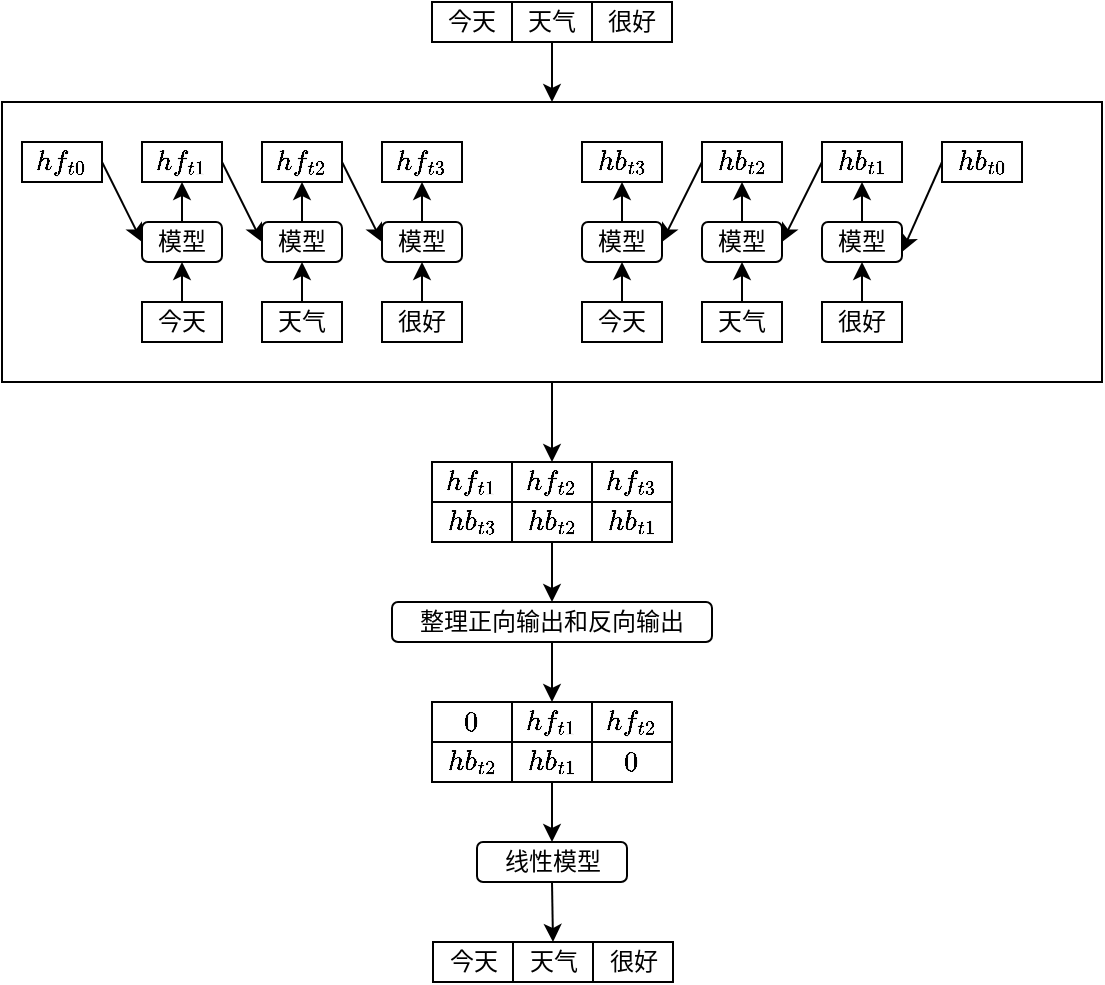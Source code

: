 <mxfile version="12.9.3" type="device"><diagram id="3kkAwIj2msCSOvZvcP21" name="Page-1"><mxGraphModel dx="946" dy="598" grid="1" gridSize="10" guides="1" tooltips="1" connect="1" arrows="1" fold="1" page="1" pageScale="1" pageWidth="850" pageHeight="1100" math="1" shadow="0"><root><mxCell id="0"/><mxCell id="1" parent="0"/><mxCell id="BcgFkGC07Y1CQ-mYwDGn-135" style="edgeStyle=none;rounded=0;orthogonalLoop=1;jettySize=auto;html=1;exitX=0.5;exitY=1;exitDx=0;exitDy=0;entryX=0.5;entryY=0;entryDx=0;entryDy=0;" edge="1" parent="1" source="BcgFkGC07Y1CQ-mYwDGn-136" target="BcgFkGC07Y1CQ-mYwDGn-176"><mxGeometry relative="1" as="geometry"/></mxCell><mxCell id="BcgFkGC07Y1CQ-mYwDGn-136" value="" style="rounded=0;whiteSpace=wrap;html=1;align=left;" vertex="1" parent="1"><mxGeometry x="80" y="530" width="550" height="140" as="geometry"/></mxCell><mxCell id="BcgFkGC07Y1CQ-mYwDGn-137" style="edgeStyle=orthogonalEdgeStyle;rounded=0;orthogonalLoop=1;jettySize=auto;html=1;exitX=0.5;exitY=0;exitDx=0;exitDy=0;entryX=0.5;entryY=1;entryDx=0;entryDy=0;" edge="1" parent="1" source="BcgFkGC07Y1CQ-mYwDGn-138" target="BcgFkGC07Y1CQ-mYwDGn-140"><mxGeometry relative="1" as="geometry"/></mxCell><mxCell id="BcgFkGC07Y1CQ-mYwDGn-138" value="&lt;span style=&quot;white-space: normal&quot;&gt;今天&lt;/span&gt;" style="rounded=0;whiteSpace=wrap;html=1;" vertex="1" parent="1"><mxGeometry x="150" y="630" width="40" height="20" as="geometry"/></mxCell><mxCell id="BcgFkGC07Y1CQ-mYwDGn-139" style="edgeStyle=orthogonalEdgeStyle;rounded=0;orthogonalLoop=1;jettySize=auto;html=1;exitX=0.5;exitY=0;exitDx=0;exitDy=0;entryX=0.5;entryY=1;entryDx=0;entryDy=0;" edge="1" parent="1" source="BcgFkGC07Y1CQ-mYwDGn-140" target="BcgFkGC07Y1CQ-mYwDGn-146"><mxGeometry relative="1" as="geometry"/></mxCell><mxCell id="BcgFkGC07Y1CQ-mYwDGn-140" value="模型" style="rounded=1;whiteSpace=wrap;html=1;" vertex="1" parent="1"><mxGeometry x="150" y="590" width="40" height="20" as="geometry"/></mxCell><mxCell id="BcgFkGC07Y1CQ-mYwDGn-141" style="edgeStyle=none;rounded=0;orthogonalLoop=1;jettySize=auto;html=1;exitX=0.5;exitY=0;exitDx=0;exitDy=0;entryX=0.5;entryY=1;entryDx=0;entryDy=0;" edge="1" parent="1" source="BcgFkGC07Y1CQ-mYwDGn-142" target="BcgFkGC07Y1CQ-mYwDGn-144"><mxGeometry relative="1" as="geometry"/></mxCell><mxCell id="BcgFkGC07Y1CQ-mYwDGn-142" value="&lt;span style=&quot;white-space: normal&quot;&gt;天气&lt;/span&gt;" style="rounded=0;whiteSpace=wrap;html=1;" vertex="1" parent="1"><mxGeometry x="210" y="630" width="40" height="20" as="geometry"/></mxCell><mxCell id="BcgFkGC07Y1CQ-mYwDGn-143" style="edgeStyle=none;rounded=0;orthogonalLoop=1;jettySize=auto;html=1;exitX=0.5;exitY=0;exitDx=0;exitDy=0;entryX=0.5;entryY=1;entryDx=0;entryDy=0;" edge="1" parent="1" source="BcgFkGC07Y1CQ-mYwDGn-144" target="BcgFkGC07Y1CQ-mYwDGn-148"><mxGeometry relative="1" as="geometry"/></mxCell><mxCell id="BcgFkGC07Y1CQ-mYwDGn-144" value="模型" style="rounded=1;whiteSpace=wrap;html=1;" vertex="1" parent="1"><mxGeometry x="210" y="590" width="40" height="20" as="geometry"/></mxCell><mxCell id="BcgFkGC07Y1CQ-mYwDGn-145" style="edgeStyle=none;rounded=0;orthogonalLoop=1;jettySize=auto;html=1;exitX=1;exitY=0.5;exitDx=0;exitDy=0;entryX=0;entryY=0.5;entryDx=0;entryDy=0;" edge="1" parent="1" source="BcgFkGC07Y1CQ-mYwDGn-146" target="BcgFkGC07Y1CQ-mYwDGn-144"><mxGeometry relative="1" as="geometry"/></mxCell><mxCell id="BcgFkGC07Y1CQ-mYwDGn-146" value="`hf_(t1)`" style="rounded=0;whiteSpace=wrap;html=1;" vertex="1" parent="1"><mxGeometry x="150" y="550" width="40" height="20" as="geometry"/></mxCell><mxCell id="BcgFkGC07Y1CQ-mYwDGn-147" style="edgeStyle=none;rounded=0;orthogonalLoop=1;jettySize=auto;html=1;exitX=1;exitY=0.5;exitDx=0;exitDy=0;entryX=0;entryY=0.5;entryDx=0;entryDy=0;" edge="1" parent="1" source="BcgFkGC07Y1CQ-mYwDGn-148" target="BcgFkGC07Y1CQ-mYwDGn-154"><mxGeometry relative="1" as="geometry"/></mxCell><mxCell id="BcgFkGC07Y1CQ-mYwDGn-148" value="`hf_(t2)`" style="rounded=0;whiteSpace=wrap;html=1;" vertex="1" parent="1"><mxGeometry x="210" y="550" width="40" height="20" as="geometry"/></mxCell><mxCell id="BcgFkGC07Y1CQ-mYwDGn-149" style="rounded=0;orthogonalLoop=1;jettySize=auto;html=1;exitX=1;exitY=0.5;exitDx=0;exitDy=0;entryX=0;entryY=0.5;entryDx=0;entryDy=0;" edge="1" parent="1" source="BcgFkGC07Y1CQ-mYwDGn-150" target="BcgFkGC07Y1CQ-mYwDGn-140"><mxGeometry relative="1" as="geometry"/></mxCell><mxCell id="BcgFkGC07Y1CQ-mYwDGn-150" value="`hf_(t0)`" style="rounded=0;whiteSpace=wrap;html=1;" vertex="1" parent="1"><mxGeometry x="90" y="550" width="40" height="20" as="geometry"/></mxCell><mxCell id="BcgFkGC07Y1CQ-mYwDGn-151" style="edgeStyle=none;rounded=0;orthogonalLoop=1;jettySize=auto;html=1;exitX=0.5;exitY=0;exitDx=0;exitDy=0;entryX=0.5;entryY=1;entryDx=0;entryDy=0;" edge="1" parent="1" source="BcgFkGC07Y1CQ-mYwDGn-152" target="BcgFkGC07Y1CQ-mYwDGn-154"><mxGeometry relative="1" as="geometry"/></mxCell><mxCell id="BcgFkGC07Y1CQ-mYwDGn-152" value="&lt;span style=&quot;white-space: normal&quot;&gt;很好&lt;/span&gt;" style="rounded=0;whiteSpace=wrap;html=1;" vertex="1" parent="1"><mxGeometry x="270" y="630" width="40" height="20" as="geometry"/></mxCell><mxCell id="BcgFkGC07Y1CQ-mYwDGn-153" style="edgeStyle=none;rounded=0;orthogonalLoop=1;jettySize=auto;html=1;exitX=0.5;exitY=0;exitDx=0;exitDy=0;entryX=0.5;entryY=1;entryDx=0;entryDy=0;" edge="1" parent="1" source="BcgFkGC07Y1CQ-mYwDGn-154" target="BcgFkGC07Y1CQ-mYwDGn-155"><mxGeometry relative="1" as="geometry"/></mxCell><mxCell id="BcgFkGC07Y1CQ-mYwDGn-154" value="模型" style="rounded=1;whiteSpace=wrap;html=1;" vertex="1" parent="1"><mxGeometry x="270" y="590" width="40" height="20" as="geometry"/></mxCell><mxCell id="BcgFkGC07Y1CQ-mYwDGn-155" value="`hf_(t3)`" style="rounded=0;whiteSpace=wrap;html=1;" vertex="1" parent="1"><mxGeometry x="270" y="550" width="40" height="20" as="geometry"/></mxCell><mxCell id="BcgFkGC07Y1CQ-mYwDGn-156" style="edgeStyle=orthogonalEdgeStyle;rounded=0;orthogonalLoop=1;jettySize=auto;html=1;exitX=0.5;exitY=0;exitDx=0;exitDy=0;entryX=0.5;entryY=1;entryDx=0;entryDy=0;" edge="1" parent="1" source="BcgFkGC07Y1CQ-mYwDGn-157" target="BcgFkGC07Y1CQ-mYwDGn-159"><mxGeometry relative="1" as="geometry"/></mxCell><mxCell id="BcgFkGC07Y1CQ-mYwDGn-157" value="&lt;span style=&quot;white-space: normal&quot;&gt;今天&lt;/span&gt;" style="rounded=0;whiteSpace=wrap;html=1;" vertex="1" parent="1"><mxGeometry x="370" y="630" width="40" height="20" as="geometry"/></mxCell><mxCell id="BcgFkGC07Y1CQ-mYwDGn-158" style="edgeStyle=orthogonalEdgeStyle;rounded=0;orthogonalLoop=1;jettySize=auto;html=1;exitX=0.5;exitY=0;exitDx=0;exitDy=0;entryX=0.5;entryY=1;entryDx=0;entryDy=0;" edge="1" parent="1" source="BcgFkGC07Y1CQ-mYwDGn-159" target="BcgFkGC07Y1CQ-mYwDGn-164"><mxGeometry relative="1" as="geometry"/></mxCell><mxCell id="BcgFkGC07Y1CQ-mYwDGn-159" value="模型" style="rounded=1;whiteSpace=wrap;html=1;" vertex="1" parent="1"><mxGeometry x="370" y="590" width="40" height="20" as="geometry"/></mxCell><mxCell id="BcgFkGC07Y1CQ-mYwDGn-160" style="edgeStyle=none;rounded=0;orthogonalLoop=1;jettySize=auto;html=1;exitX=0.5;exitY=0;exitDx=0;exitDy=0;entryX=0.5;entryY=1;entryDx=0;entryDy=0;" edge="1" parent="1" source="BcgFkGC07Y1CQ-mYwDGn-161" target="BcgFkGC07Y1CQ-mYwDGn-163"><mxGeometry relative="1" as="geometry"/></mxCell><mxCell id="BcgFkGC07Y1CQ-mYwDGn-161" value="&lt;span style=&quot;white-space: normal&quot;&gt;天气&lt;/span&gt;" style="rounded=0;whiteSpace=wrap;html=1;" vertex="1" parent="1"><mxGeometry x="430" y="630" width="40" height="20" as="geometry"/></mxCell><mxCell id="BcgFkGC07Y1CQ-mYwDGn-162" style="edgeStyle=none;rounded=0;orthogonalLoop=1;jettySize=auto;html=1;exitX=0.5;exitY=0;exitDx=0;exitDy=0;entryX=0.5;entryY=1;entryDx=0;entryDy=0;" edge="1" parent="1" source="BcgFkGC07Y1CQ-mYwDGn-163" target="BcgFkGC07Y1CQ-mYwDGn-166"><mxGeometry relative="1" as="geometry"/></mxCell><mxCell id="BcgFkGC07Y1CQ-mYwDGn-163" value="模型" style="rounded=1;whiteSpace=wrap;html=1;" vertex="1" parent="1"><mxGeometry x="430" y="590" width="40" height="20" as="geometry"/></mxCell><mxCell id="BcgFkGC07Y1CQ-mYwDGn-164" value="`hb_(t3)`" style="rounded=0;whiteSpace=wrap;html=1;" vertex="1" parent="1"><mxGeometry x="370" y="550" width="40" height="20" as="geometry"/></mxCell><mxCell id="BcgFkGC07Y1CQ-mYwDGn-165" style="edgeStyle=none;rounded=0;orthogonalLoop=1;jettySize=auto;html=1;exitX=0;exitY=0.5;exitDx=0;exitDy=0;entryX=1;entryY=0.5;entryDx=0;entryDy=0;" edge="1" parent="1" source="BcgFkGC07Y1CQ-mYwDGn-166" target="BcgFkGC07Y1CQ-mYwDGn-159"><mxGeometry relative="1" as="geometry"/></mxCell><mxCell id="BcgFkGC07Y1CQ-mYwDGn-166" value="`hb_(t2)`" style="rounded=0;whiteSpace=wrap;html=1;" vertex="1" parent="1"><mxGeometry x="430" y="550" width="40" height="20" as="geometry"/></mxCell><mxCell id="BcgFkGC07Y1CQ-mYwDGn-167" style="edgeStyle=none;rounded=0;orthogonalLoop=1;jettySize=auto;html=1;exitX=0.5;exitY=0;exitDx=0;exitDy=0;entryX=0.5;entryY=1;entryDx=0;entryDy=0;" edge="1" parent="1" source="BcgFkGC07Y1CQ-mYwDGn-168" target="BcgFkGC07Y1CQ-mYwDGn-170"><mxGeometry relative="1" as="geometry"/></mxCell><mxCell id="BcgFkGC07Y1CQ-mYwDGn-168" value="很好" style="rounded=0;whiteSpace=wrap;html=1;" vertex="1" parent="1"><mxGeometry x="490" y="630" width="40" height="20" as="geometry"/></mxCell><mxCell id="BcgFkGC07Y1CQ-mYwDGn-169" style="edgeStyle=none;rounded=0;orthogonalLoop=1;jettySize=auto;html=1;exitX=0.5;exitY=0;exitDx=0;exitDy=0;entryX=0.5;entryY=1;entryDx=0;entryDy=0;" edge="1" parent="1" source="BcgFkGC07Y1CQ-mYwDGn-170" target="BcgFkGC07Y1CQ-mYwDGn-172"><mxGeometry relative="1" as="geometry"/></mxCell><mxCell id="BcgFkGC07Y1CQ-mYwDGn-170" value="模型" style="rounded=1;whiteSpace=wrap;html=1;" vertex="1" parent="1"><mxGeometry x="490" y="590" width="40" height="20" as="geometry"/></mxCell><mxCell id="BcgFkGC07Y1CQ-mYwDGn-171" style="edgeStyle=none;rounded=0;orthogonalLoop=1;jettySize=auto;html=1;exitX=0;exitY=0.5;exitDx=0;exitDy=0;entryX=1;entryY=0.5;entryDx=0;entryDy=0;" edge="1" parent="1" source="BcgFkGC07Y1CQ-mYwDGn-172" target="BcgFkGC07Y1CQ-mYwDGn-163"><mxGeometry relative="1" as="geometry"/></mxCell><mxCell id="BcgFkGC07Y1CQ-mYwDGn-172" value="`hb_(t1)`" style="rounded=0;whiteSpace=wrap;html=1;" vertex="1" parent="1"><mxGeometry x="490" y="550" width="40" height="20" as="geometry"/></mxCell><mxCell id="BcgFkGC07Y1CQ-mYwDGn-173" style="edgeStyle=none;rounded=0;orthogonalLoop=1;jettySize=auto;html=1;exitX=0;exitY=0.5;exitDx=0;exitDy=0;entryX=1;entryY=0.75;entryDx=0;entryDy=0;" edge="1" parent="1" source="BcgFkGC07Y1CQ-mYwDGn-174" target="BcgFkGC07Y1CQ-mYwDGn-170"><mxGeometry relative="1" as="geometry"/></mxCell><mxCell id="BcgFkGC07Y1CQ-mYwDGn-174" value="`hb_(t0)`" style="rounded=0;whiteSpace=wrap;html=1;" vertex="1" parent="1"><mxGeometry x="550" y="550" width="40" height="20" as="geometry"/></mxCell><mxCell id="BcgFkGC07Y1CQ-mYwDGn-175" value="`hf_(t1)`" style="rounded=0;whiteSpace=wrap;html=1;align=center;" vertex="1" parent="1"><mxGeometry x="295" y="710" width="40" height="20" as="geometry"/></mxCell><mxCell id="BcgFkGC07Y1CQ-mYwDGn-176" value="`hf_(t2)`" style="rounded=0;whiteSpace=wrap;html=1;align=center;" vertex="1" parent="1"><mxGeometry x="335" y="710" width="40" height="20" as="geometry"/></mxCell><mxCell id="BcgFkGC07Y1CQ-mYwDGn-177" value="`hf_(t3)`" style="rounded=0;whiteSpace=wrap;html=1;align=center;" vertex="1" parent="1"><mxGeometry x="375" y="710" width="40" height="20" as="geometry"/></mxCell><mxCell id="BcgFkGC07Y1CQ-mYwDGn-178" value="`hb_(t3)`" style="rounded=0;whiteSpace=wrap;html=1;align=center;" vertex="1" parent="1"><mxGeometry x="295" y="730" width="40" height="20" as="geometry"/></mxCell><mxCell id="BcgFkGC07Y1CQ-mYwDGn-179" style="edgeStyle=none;rounded=0;orthogonalLoop=1;jettySize=auto;html=1;exitX=0.5;exitY=1;exitDx=0;exitDy=0;entryX=0.5;entryY=0;entryDx=0;entryDy=0;" edge="1" parent="1" source="BcgFkGC07Y1CQ-mYwDGn-199" target="BcgFkGC07Y1CQ-mYwDGn-183"><mxGeometry relative="1" as="geometry"><mxPoint x="355" y="820" as="sourcePoint"/></mxGeometry></mxCell><mxCell id="BcgFkGC07Y1CQ-mYwDGn-180" style="edgeStyle=none;rounded=0;orthogonalLoop=1;jettySize=auto;html=1;exitX=0.5;exitY=1;exitDx=0;exitDy=0;entryX=0.5;entryY=0;entryDx=0;entryDy=0;" edge="1" parent="1" source="BcgFkGC07Y1CQ-mYwDGn-181" target="BcgFkGC07Y1CQ-mYwDGn-199"><mxGeometry relative="1" as="geometry"/></mxCell><mxCell id="BcgFkGC07Y1CQ-mYwDGn-181" value="`hb_(t2)`" style="rounded=0;whiteSpace=wrap;html=1;align=center;" vertex="1" parent="1"><mxGeometry x="335" y="730" width="40" height="20" as="geometry"/></mxCell><mxCell id="BcgFkGC07Y1CQ-mYwDGn-182" value="`hb_(t1)`" style="rounded=0;whiteSpace=wrap;html=1;align=center;" vertex="1" parent="1"><mxGeometry x="375" y="730" width="40" height="20" as="geometry"/></mxCell><mxCell id="BcgFkGC07Y1CQ-mYwDGn-183" value="`hf_(t1)`" style="rounded=0;whiteSpace=wrap;html=1;align=center;" vertex="1" parent="1"><mxGeometry x="335" y="830" width="40" height="20" as="geometry"/></mxCell><mxCell id="BcgFkGC07Y1CQ-mYwDGn-184" value="`hf_(t2)`" style="rounded=0;whiteSpace=wrap;html=1;align=center;" vertex="1" parent="1"><mxGeometry x="375" y="830" width="40" height="20" as="geometry"/></mxCell><mxCell id="BcgFkGC07Y1CQ-mYwDGn-185" value="`0`" style="rounded=0;whiteSpace=wrap;html=1;align=center;" vertex="1" parent="1"><mxGeometry x="295" y="830" width="40" height="20" as="geometry"/></mxCell><mxCell id="BcgFkGC07Y1CQ-mYwDGn-186" value="`0`" style="rounded=0;whiteSpace=wrap;html=1;align=center;" vertex="1" parent="1"><mxGeometry x="375" y="850" width="40" height="20" as="geometry"/></mxCell><mxCell id="BcgFkGC07Y1CQ-mYwDGn-187" value="`hb_(t2)`" style="rounded=0;whiteSpace=wrap;html=1;align=center;" vertex="1" parent="1"><mxGeometry x="295" y="850" width="40" height="20" as="geometry"/></mxCell><mxCell id="BcgFkGC07Y1CQ-mYwDGn-188" style="edgeStyle=none;rounded=0;orthogonalLoop=1;jettySize=auto;html=1;exitX=0.5;exitY=1;exitDx=0;exitDy=0;entryX=0.5;entryY=0;entryDx=0;entryDy=0;" edge="1" parent="1" source="BcgFkGC07Y1CQ-mYwDGn-189" target="BcgFkGC07Y1CQ-mYwDGn-191"><mxGeometry relative="1" as="geometry"/></mxCell><mxCell id="BcgFkGC07Y1CQ-mYwDGn-189" value="`hb_(t1)`" style="rounded=0;whiteSpace=wrap;html=1;align=center;" vertex="1" parent="1"><mxGeometry x="335" y="850" width="40" height="20" as="geometry"/></mxCell><mxCell id="BcgFkGC07Y1CQ-mYwDGn-190" style="edgeStyle=none;rounded=0;orthogonalLoop=1;jettySize=auto;html=1;exitX=0.5;exitY=1;exitDx=0;exitDy=0;entryX=0.5;entryY=0;entryDx=0;entryDy=0;" edge="1" parent="1" source="BcgFkGC07Y1CQ-mYwDGn-191" target="BcgFkGC07Y1CQ-mYwDGn-193"><mxGeometry relative="1" as="geometry"/></mxCell><mxCell id="BcgFkGC07Y1CQ-mYwDGn-191" value="线性模型" style="rounded=1;whiteSpace=wrap;html=1;" vertex="1" parent="1"><mxGeometry x="317.5" y="900" width="75" height="20" as="geometry"/></mxCell><mxCell id="BcgFkGC07Y1CQ-mYwDGn-192" value="&lt;span style=&quot;white-space: normal&quot;&gt;今天&lt;/span&gt;" style="rounded=0;whiteSpace=wrap;html=1;" vertex="1" parent="1"><mxGeometry x="295.5" y="950" width="40" height="20" as="geometry"/></mxCell><mxCell id="BcgFkGC07Y1CQ-mYwDGn-193" value="&lt;span style=&quot;white-space: normal&quot;&gt;天气&lt;/span&gt;" style="rounded=0;whiteSpace=wrap;html=1;" vertex="1" parent="1"><mxGeometry x="335.5" y="950" width="40" height="20" as="geometry"/></mxCell><mxCell id="BcgFkGC07Y1CQ-mYwDGn-194" value="&lt;span style=&quot;white-space: normal&quot;&gt;很好&lt;/span&gt;" style="rounded=0;whiteSpace=wrap;html=1;" vertex="1" parent="1"><mxGeometry x="375.5" y="950" width="40" height="20" as="geometry"/></mxCell><mxCell id="BcgFkGC07Y1CQ-mYwDGn-195" value="&lt;span style=&quot;white-space: normal&quot;&gt;今天&lt;/span&gt;" style="rounded=0;whiteSpace=wrap;html=1;" vertex="1" parent="1"><mxGeometry x="295" y="480" width="40" height="20" as="geometry"/></mxCell><mxCell id="BcgFkGC07Y1CQ-mYwDGn-196" style="edgeStyle=none;rounded=0;orthogonalLoop=1;jettySize=auto;html=1;exitX=0.5;exitY=1;exitDx=0;exitDy=0;entryX=0.5;entryY=0;entryDx=0;entryDy=0;" edge="1" parent="1" source="BcgFkGC07Y1CQ-mYwDGn-197" target="BcgFkGC07Y1CQ-mYwDGn-136"><mxGeometry relative="1" as="geometry"/></mxCell><mxCell id="BcgFkGC07Y1CQ-mYwDGn-197" value="&lt;span style=&quot;white-space: normal&quot;&gt;天气&lt;/span&gt;" style="rounded=0;whiteSpace=wrap;html=1;" vertex="1" parent="1"><mxGeometry x="335" y="480" width="40" height="20" as="geometry"/></mxCell><mxCell id="BcgFkGC07Y1CQ-mYwDGn-198" value="&lt;span style=&quot;white-space: normal&quot;&gt;很好&lt;/span&gt;" style="rounded=0;whiteSpace=wrap;html=1;" vertex="1" parent="1"><mxGeometry x="375" y="480" width="40" height="20" as="geometry"/></mxCell><mxCell id="BcgFkGC07Y1CQ-mYwDGn-199" value="整理正向输出和反向输出" style="rounded=1;whiteSpace=wrap;html=1;" vertex="1" parent="1"><mxGeometry x="275" y="780" width="160" height="20" as="geometry"/></mxCell></root></mxGraphModel></diagram></mxfile>
